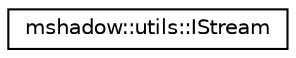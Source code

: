 digraph "Graphical Class Hierarchy"
{
 // LATEX_PDF_SIZE
  edge [fontname="Helvetica",fontsize="10",labelfontname="Helvetica",labelfontsize="10"];
  node [fontname="Helvetica",fontsize="10",shape=record];
  rankdir="LR";
  Node0 [label="mshadow::utils::IStream",height=0.2,width=0.4,color="black", fillcolor="white", style="filled",URL="$classmshadow_1_1utils_1_1IStream.html",tooltip="interface of stream I/O, used to serialize data, mshadow does not restricted to only this interface i..."];
}
